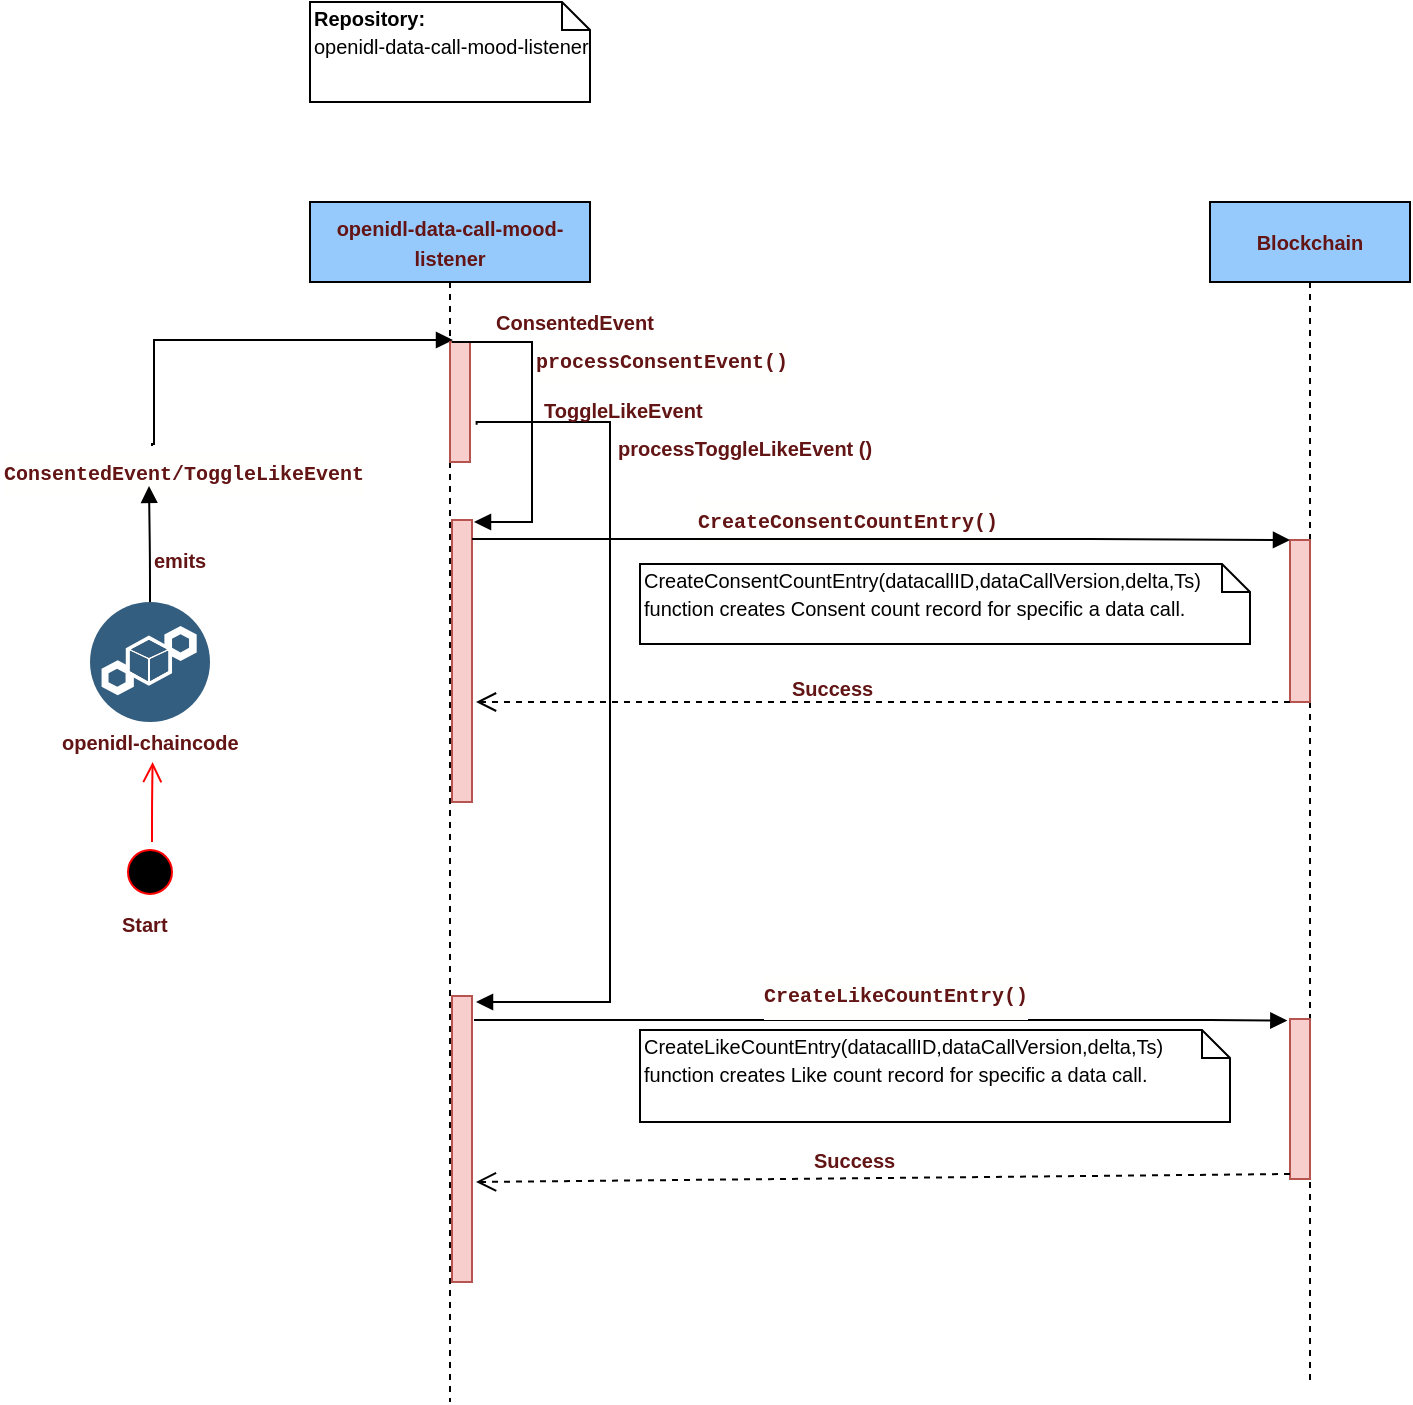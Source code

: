 <mxfile version="10.9.3" type="device"><diagram id="PClcE4hOdIB9Mx3VWcnq" name="Page-1"><mxGraphModel dx="782" dy="1618" grid="1" gridSize="10" guides="1" tooltips="1" connect="1" arrows="1" fold="1" page="1" pageScale="1" pageWidth="850" pageHeight="1100" math="0" shadow="0"><root><mxCell id="0"/><mxCell id="1" parent="0"/><mxCell id="TkKWe6-r0kIVIi5OyTFC-1" value="&lt;font style=&quot;font-size: 10px&quot; color=&quot;#631414&quot;&gt;&lt;b&gt;openidl-data-call-mood-listener&lt;/b&gt;&lt;/font&gt;" style="shape=umlLifeline;perimeter=lifelinePerimeter;whiteSpace=wrap;html=1;container=1;collapsible=0;recursiveResize=0;outlineConnect=0;fillColor=#97CAFC;" vertex="1" parent="1"><mxGeometry x="170" y="40" width="140" height="600" as="geometry"/></mxCell><mxCell id="TkKWe6-r0kIVIi5OyTFC-2" value="&lt;font color=&quot;#631414&quot; style=&quot;font-size: 10px&quot;&gt;&lt;b&gt;Blockchain&lt;/b&gt;&lt;/font&gt;" style="shape=umlLifeline;perimeter=lifelinePerimeter;whiteSpace=wrap;html=1;container=1;collapsible=0;recursiveResize=0;outlineConnect=0;fillColor=#97CAFC;" vertex="1" parent="1"><mxGeometry x="620" y="40" width="100" height="590" as="geometry"/></mxCell><mxCell id="TkKWe6-r0kIVIi5OyTFC-37" value="" style="html=1;points=[];perimeter=orthogonalPerimeter;fillColor=#f8cecc;strokeColor=#b85450;" vertex="1" parent="TkKWe6-r0kIVIi5OyTFC-2"><mxGeometry x="40" y="169" width="10" height="81" as="geometry"/></mxCell><mxCell id="TkKWe6-r0kIVIi5OyTFC-4" value="" style="aspect=fixed;perimeter=ellipsePerimeter;html=1;align=center;shadow=0;dashed=0;fontColor=#4277BB;labelBackgroundColor=#ffffff;fontSize=12;spacingTop=3;image;image=img/lib/ibm/blockchain/ledger.svg;fillColor=#97CAFC;" vertex="1" parent="1"><mxGeometry x="60" y="240" width="60" height="60" as="geometry"/></mxCell><mxCell id="TkKWe6-r0kIVIi5OyTFC-6" value="" style="edgeStyle=orthogonalEdgeStyle;html=1;align=left;spacingLeft=2;endArrow=block;rounded=0;exitX=0.409;exitY=0.067;exitDx=0;exitDy=0;exitPerimeter=0;" edge="1" parent="1"><mxGeometry x="0.272" y="20" relative="1" as="geometry"><mxPoint x="91" y="162" as="sourcePoint"/><Array as="points"><mxPoint x="91" y="161"/><mxPoint x="92" y="161"/><mxPoint x="92" y="109"/></Array><mxPoint x="241.5" y="109" as="targetPoint"/><mxPoint as="offset"/></mxGeometry></mxCell><mxCell id="TkKWe6-r0kIVIi5OyTFC-7" value="&lt;div style=&quot;background-color: rgb(255 , 255 , 254) ; font-family: &amp;#34;consolas&amp;#34; , &amp;#34;courier new&amp;#34; , monospace ; line-height: 22px ; white-space: pre&quot;&gt;&lt;font style=&quot;font-size: 10px&quot; color=&quot;#631414&quot;&gt;&lt;b&gt;ConsentedEvent/ToggleLikeEvent&lt;/b&gt;&lt;/font&gt;&lt;/div&gt;" style="text;html=1;resizable=0;points=[];autosize=1;align=left;verticalAlign=top;spacingTop=-4;" vertex="1" parent="1"><mxGeometry x="15" y="162" width="180" height="20" as="geometry"/></mxCell><mxCell id="TkKWe6-r0kIVIi5OyTFC-9" value="" style="endArrow=block;endFill=1;html=1;edgeStyle=orthogonalEdgeStyle;align=left;verticalAlign=top;" edge="1" parent="1"><mxGeometry x="-1" relative="1" as="geometry"><mxPoint x="90" y="240" as="sourcePoint"/><mxPoint x="89.5" y="182" as="targetPoint"/><Array as="points"><mxPoint x="90" y="220"/><mxPoint x="90" y="220"/></Array></mxGeometry></mxCell><mxCell id="TkKWe6-r0kIVIi5OyTFC-10" value="" style="resizable=0;html=1;align=left;verticalAlign=bottom;labelBackgroundColor=#ffffff;fontSize=10;" connectable="0" vertex="1" parent="TkKWe6-r0kIVIi5OyTFC-9"><mxGeometry x="-1" relative="1" as="geometry"/></mxCell><mxCell id="TkKWe6-r0kIVIi5OyTFC-13" value="&lt;font style=&quot;font-size: 10px&quot; color=&quot;#631414&quot;&gt;&lt;b&gt;emits&lt;/b&gt;&lt;/font&gt;" style="text;html=1;resizable=0;points=[];autosize=1;align=left;verticalAlign=top;spacingTop=-4;" vertex="1" parent="1"><mxGeometry x="90" y="209" width="40" height="20" as="geometry"/></mxCell><mxCell id="TkKWe6-r0kIVIi5OyTFC-16" value="&lt;font style=&quot;font-size: 10px&quot; color=&quot;#631414&quot;&gt;&lt;b&gt;openidl-chaincode&lt;/b&gt;&lt;/font&gt;" style="text;html=1;resizable=0;points=[];autosize=1;align=left;verticalAlign=top;spacingTop=-4;" vertex="1" parent="1"><mxGeometry x="44" y="300" width="100" height="20" as="geometry"/></mxCell><mxCell id="TkKWe6-r0kIVIi5OyTFC-23" value="" style="html=1;points=[];perimeter=orthogonalPerimeter;fillColor=#f8cecc;strokeColor=#b85450;" vertex="1" parent="1"><mxGeometry x="240" y="110" width="10" height="60" as="geometry"/></mxCell><mxCell id="TkKWe6-r0kIVIi5OyTFC-25" value="&lt;font style=&quot;font-size: 10px&quot; color=&quot;#631414&quot;&gt;&lt;b&gt;ConsentedEvent&lt;/b&gt;&lt;/font&gt;" style="edgeStyle=orthogonalEdgeStyle;html=1;align=left;spacingLeft=2;endArrow=block;rounded=0;" edge="1" parent="1"><mxGeometry x="-0.776" y="10" relative="1" as="geometry"><mxPoint x="241" y="110" as="sourcePoint"/><Array as="points"><mxPoint x="281" y="110"/><mxPoint x="281" y="200"/></Array><mxPoint x="252" y="200" as="targetPoint"/><mxPoint as="offset"/></mxGeometry></mxCell><mxCell id="TkKWe6-r0kIVIi5OyTFC-26" value="" style="html=1;points=[];perimeter=orthogonalPerimeter;fillColor=#f8cecc;strokeColor=#b85450;" vertex="1" parent="1"><mxGeometry x="241" y="199" width="10" height="141" as="geometry"/></mxCell><mxCell id="TkKWe6-r0kIVIi5OyTFC-28" value="&lt;div style=&quot;background-color: rgb(255 , 255 , 254) ; font-family: &amp;#34;consolas&amp;#34; , &amp;#34;courier new&amp;#34; , monospace ; line-height: 22px ; white-space: pre&quot;&gt;&lt;font style=&quot;font-size: 10px&quot; color=&quot;#631414&quot;&gt;&lt;b&gt;processConsentEvent()&lt;/b&gt;&lt;/font&gt;&lt;/div&gt;" style="text;html=1;resizable=0;points=[];autosize=1;align=left;verticalAlign=top;spacingTop=-4;" vertex="1" parent="1"><mxGeometry x="281" y="106" width="130" height="20" as="geometry"/></mxCell><mxCell id="TkKWe6-r0kIVIi5OyTFC-29" value="&lt;div style=&quot;background-color: rgb(255 , 255 , 254) ; font-family: &amp;#34;consolas&amp;#34; , &amp;#34;courier new&amp;#34; , monospace ; line-height: 22px ; white-space: pre&quot;&gt;&lt;font style=&quot;font-size: 10px&quot; color=&quot;#631414&quot;&gt;&lt;b&gt;CreateConsentCountEntry()&lt;/b&gt;&lt;/font&gt;&lt;/div&gt;" style="text;html=1;resizable=0;points=[];autosize=1;align=left;verticalAlign=top;spacingTop=-4;" vertex="1" parent="1"><mxGeometry x="362" y="186" width="150" height="20" as="geometry"/></mxCell><mxCell id="TkKWe6-r0kIVIi5OyTFC-30" value="" style="endArrow=block;endFill=1;html=1;edgeStyle=orthogonalEdgeStyle;align=left;verticalAlign=top;" edge="1" parent="1"><mxGeometry x="-1" relative="1" as="geometry"><mxPoint x="251" y="208.5" as="sourcePoint"/><mxPoint x="660" y="209" as="targetPoint"/><Array as="points"><mxPoint x="550" y="209"/><mxPoint x="550" y="209"/></Array></mxGeometry></mxCell><mxCell id="TkKWe6-r0kIVIi5OyTFC-31" value="" style="resizable=0;html=1;align=left;verticalAlign=bottom;labelBackgroundColor=#ffffff;fontSize=10;" connectable="0" vertex="1" parent="TkKWe6-r0kIVIi5OyTFC-30"><mxGeometry x="-1" relative="1" as="geometry"/></mxCell><mxCell id="TkKWe6-r0kIVIi5OyTFC-34" value="&lt;font style=&quot;font-size: 10px&quot;&gt;CreateConsentCountEntry(datacallID,dataCallVersion,delta,Ts)&lt;br&gt;function creates Consent count record for specific a data call.&lt;/font&gt;" style="shape=note;whiteSpace=wrap;html=1;size=14;verticalAlign=top;align=left;spacingTop=-6;fillColor=#FFFFFF;" vertex="1" parent="1"><mxGeometry x="335" y="221" width="305" height="40" as="geometry"/></mxCell><mxCell id="TkKWe6-r0kIVIi5OyTFC-38" value="" style="html=1;verticalAlign=bottom;endArrow=open;dashed=1;endSize=8;" edge="1" parent="1"><mxGeometry relative="1" as="geometry"><mxPoint x="660" y="290" as="sourcePoint"/><mxPoint x="253" y="290" as="targetPoint"/></mxGeometry></mxCell><mxCell id="TkKWe6-r0kIVIi5OyTFC-41" value="&lt;font style=&quot;font-size: 10px&quot; color=&quot;#631414&quot;&gt;&lt;b&gt;Success&lt;/b&gt;&lt;/font&gt;" style="text;html=1;resizable=0;points=[];autosize=1;align=left;verticalAlign=top;spacingTop=-4;" vertex="1" parent="1"><mxGeometry x="409" y="273" width="60" height="20" as="geometry"/></mxCell><mxCell id="TkKWe6-r0kIVIi5OyTFC-43" value="" style="edgeStyle=orthogonalEdgeStyle;html=1;align=left;spacingLeft=2;endArrow=block;rounded=0;exitX=1.333;exitY=0.689;exitDx=0;exitDy=0;exitPerimeter=0;" edge="1" parent="1" source="TkKWe6-r0kIVIi5OyTFC-23"><mxGeometry relative="1" as="geometry"><mxPoint x="265" y="150" as="sourcePoint"/><Array as="points"><mxPoint x="253" y="150"/><mxPoint x="320" y="150"/><mxPoint x="320" y="440"/></Array><mxPoint x="253" y="440" as="targetPoint"/></mxGeometry></mxCell><mxCell id="TkKWe6-r0kIVIi5OyTFC-47" value="&lt;font style=&quot;font-size: 10px&quot; color=&quot;#631414&quot;&gt;&lt;b&gt;ToggleLikeEvent&lt;/b&gt;&lt;/font&gt;" style="text;html=1;resizable=0;points=[];autosize=1;align=left;verticalAlign=top;spacingTop=-4;" vertex="1" parent="1"><mxGeometry x="285" y="134" width="90" height="20" as="geometry"/></mxCell><mxCell id="TkKWe6-r0kIVIi5OyTFC-49" value="&lt;font color=&quot;#631414&quot; size=&quot;1&quot;&gt;&lt;b&gt;processToggleLikeEvent ()&lt;/b&gt;&lt;/font&gt;" style="text;html=1;resizable=0;points=[];autosize=1;align=left;verticalAlign=top;spacingTop=-4;" vertex="1" parent="1"><mxGeometry x="322" y="153" width="140" height="20" as="geometry"/></mxCell><mxCell id="TkKWe6-r0kIVIi5OyTFC-50" value="" style="html=1;points=[];perimeter=orthogonalPerimeter;fillColor=#f8cecc;strokeColor=#b85450;" vertex="1" parent="1"><mxGeometry x="241" y="437" width="10" height="143" as="geometry"/></mxCell><mxCell id="TkKWe6-r0kIVIi5OyTFC-51" value="" style="endArrow=block;endFill=1;html=1;edgeStyle=orthogonalEdgeStyle;align=left;verticalAlign=top;entryX=-0.133;entryY=0.01;entryDx=0;entryDy=0;entryPerimeter=0;" edge="1" parent="1" target="TkKWe6-r0kIVIi5OyTFC-54"><mxGeometry x="-1" relative="1" as="geometry"><mxPoint x="252" y="449" as="sourcePoint"/><mxPoint x="650" y="449" as="targetPoint"/><Array as="points"><mxPoint x="610" y="449"/><mxPoint x="610" y="449"/></Array></mxGeometry></mxCell><mxCell id="TkKWe6-r0kIVIi5OyTFC-54" value="" style="html=1;points=[];perimeter=orthogonalPerimeter;fillColor=#f8cecc;strokeColor=#b85450;" vertex="1" parent="1"><mxGeometry x="660" y="448.5" width="10" height="80" as="geometry"/></mxCell><mxCell id="TkKWe6-r0kIVIi5OyTFC-55" value="&lt;div style=&quot;background-color: rgb(255 , 255 , 254) ; font-family: &amp;#34;consolas&amp;#34; , &amp;#34;courier new&amp;#34; , monospace ; line-height: 22px ; white-space: pre&quot;&gt;&lt;font style=&quot;font-size: 10px&quot; color=&quot;#631414&quot;&gt;&lt;b&gt;CreateLikeCountEntry()&lt;/b&gt;&lt;/font&gt;&lt;/div&gt;" style="text;html=1;resizable=0;points=[];autosize=1;align=left;verticalAlign=top;spacingTop=-4;" vertex="1" parent="1"><mxGeometry x="395" y="423" width="140" height="20" as="geometry"/></mxCell><mxCell id="TkKWe6-r0kIVIi5OyTFC-56" value="" style="html=1;verticalAlign=bottom;endArrow=open;dashed=1;endSize=8;" edge="1" parent="1"><mxGeometry relative="1" as="geometry"><mxPoint x="660" y="526" as="sourcePoint"/><mxPoint x="253" y="530" as="targetPoint"/></mxGeometry></mxCell><mxCell id="TkKWe6-r0kIVIi5OyTFC-59" value="&lt;b&gt;&lt;font style=&quot;font-size: 10px&quot; color=&quot;#631414&quot;&gt;Success&lt;/font&gt;&lt;/b&gt;" style="text;html=1;resizable=0;points=[];autosize=1;align=left;verticalAlign=top;spacingTop=-4;" vertex="1" parent="1"><mxGeometry x="420" y="509" width="60" height="20" as="geometry"/></mxCell><mxCell id="TkKWe6-r0kIVIi5OyTFC-60" value="&lt;span style=&quot;font-size: 10px&quot;&gt;CreateLikeCountEntry(datacallID,dataCallVersion,delta,Ts)&lt;/span&gt;&lt;br style=&quot;font-size: 10px&quot;&gt;&lt;span style=&quot;font-size: 10px&quot;&gt;function creates Like count record for specific a data call.&lt;/span&gt;" style="shape=note;whiteSpace=wrap;html=1;size=14;verticalAlign=top;align=left;spacingTop=-6;fillColor=#FFFFFF;" vertex="1" parent="1"><mxGeometry x="335" y="454" width="295" height="46" as="geometry"/></mxCell><mxCell id="TkKWe6-r0kIVIi5OyTFC-122" value="&lt;span style=&quot;text-align: center&quot;&gt;&lt;font style=&quot;font-size: 10px&quot;&gt;&lt;b&gt;Repository:&lt;/b&gt;&lt;br&gt;openidl-data-call-mood-listener&lt;/font&gt;&lt;/span&gt;" style="shape=note;whiteSpace=wrap;html=1;size=14;verticalAlign=top;align=left;spacingTop=-6;fillColor=#FFFFFF;" vertex="1" parent="1"><mxGeometry x="170" y="-60" width="140" height="50" as="geometry"/></mxCell><mxCell id="TkKWe6-r0kIVIi5OyTFC-123" value="" style="ellipse;html=1;shape=startState;fillColor=#000000;strokeColor=#ff0000;" vertex="1" parent="1"><mxGeometry x="75" y="360" width="30" height="30" as="geometry"/></mxCell><mxCell id="TkKWe6-r0kIVIi5OyTFC-124" value="" style="edgeStyle=orthogonalEdgeStyle;html=1;verticalAlign=bottom;endArrow=open;endSize=8;strokeColor=#ff0000;entryX=0.473;entryY=1;entryDx=0;entryDy=0;entryPerimeter=0;" edge="1" source="TkKWe6-r0kIVIi5OyTFC-123" parent="1" target="TkKWe6-r0kIVIi5OyTFC-16"><mxGeometry relative="1" as="geometry"><mxPoint x="80" y="330" as="targetPoint"/><Array as="points"><mxPoint x="91" y="340"/><mxPoint x="91" y="340"/></Array></mxGeometry></mxCell><mxCell id="TkKWe6-r0kIVIi5OyTFC-127" value="&lt;font style=&quot;font-size: 10px&quot; color=&quot;#631414&quot;&gt;&lt;b&gt;Start&lt;/b&gt;&lt;/font&gt;" style="text;html=1;resizable=0;points=[];autosize=1;align=left;verticalAlign=top;spacingTop=-4;" vertex="1" parent="1"><mxGeometry x="74" y="391" width="40" height="20" as="geometry"/></mxCell></root></mxGraphModel></diagram></mxfile>
